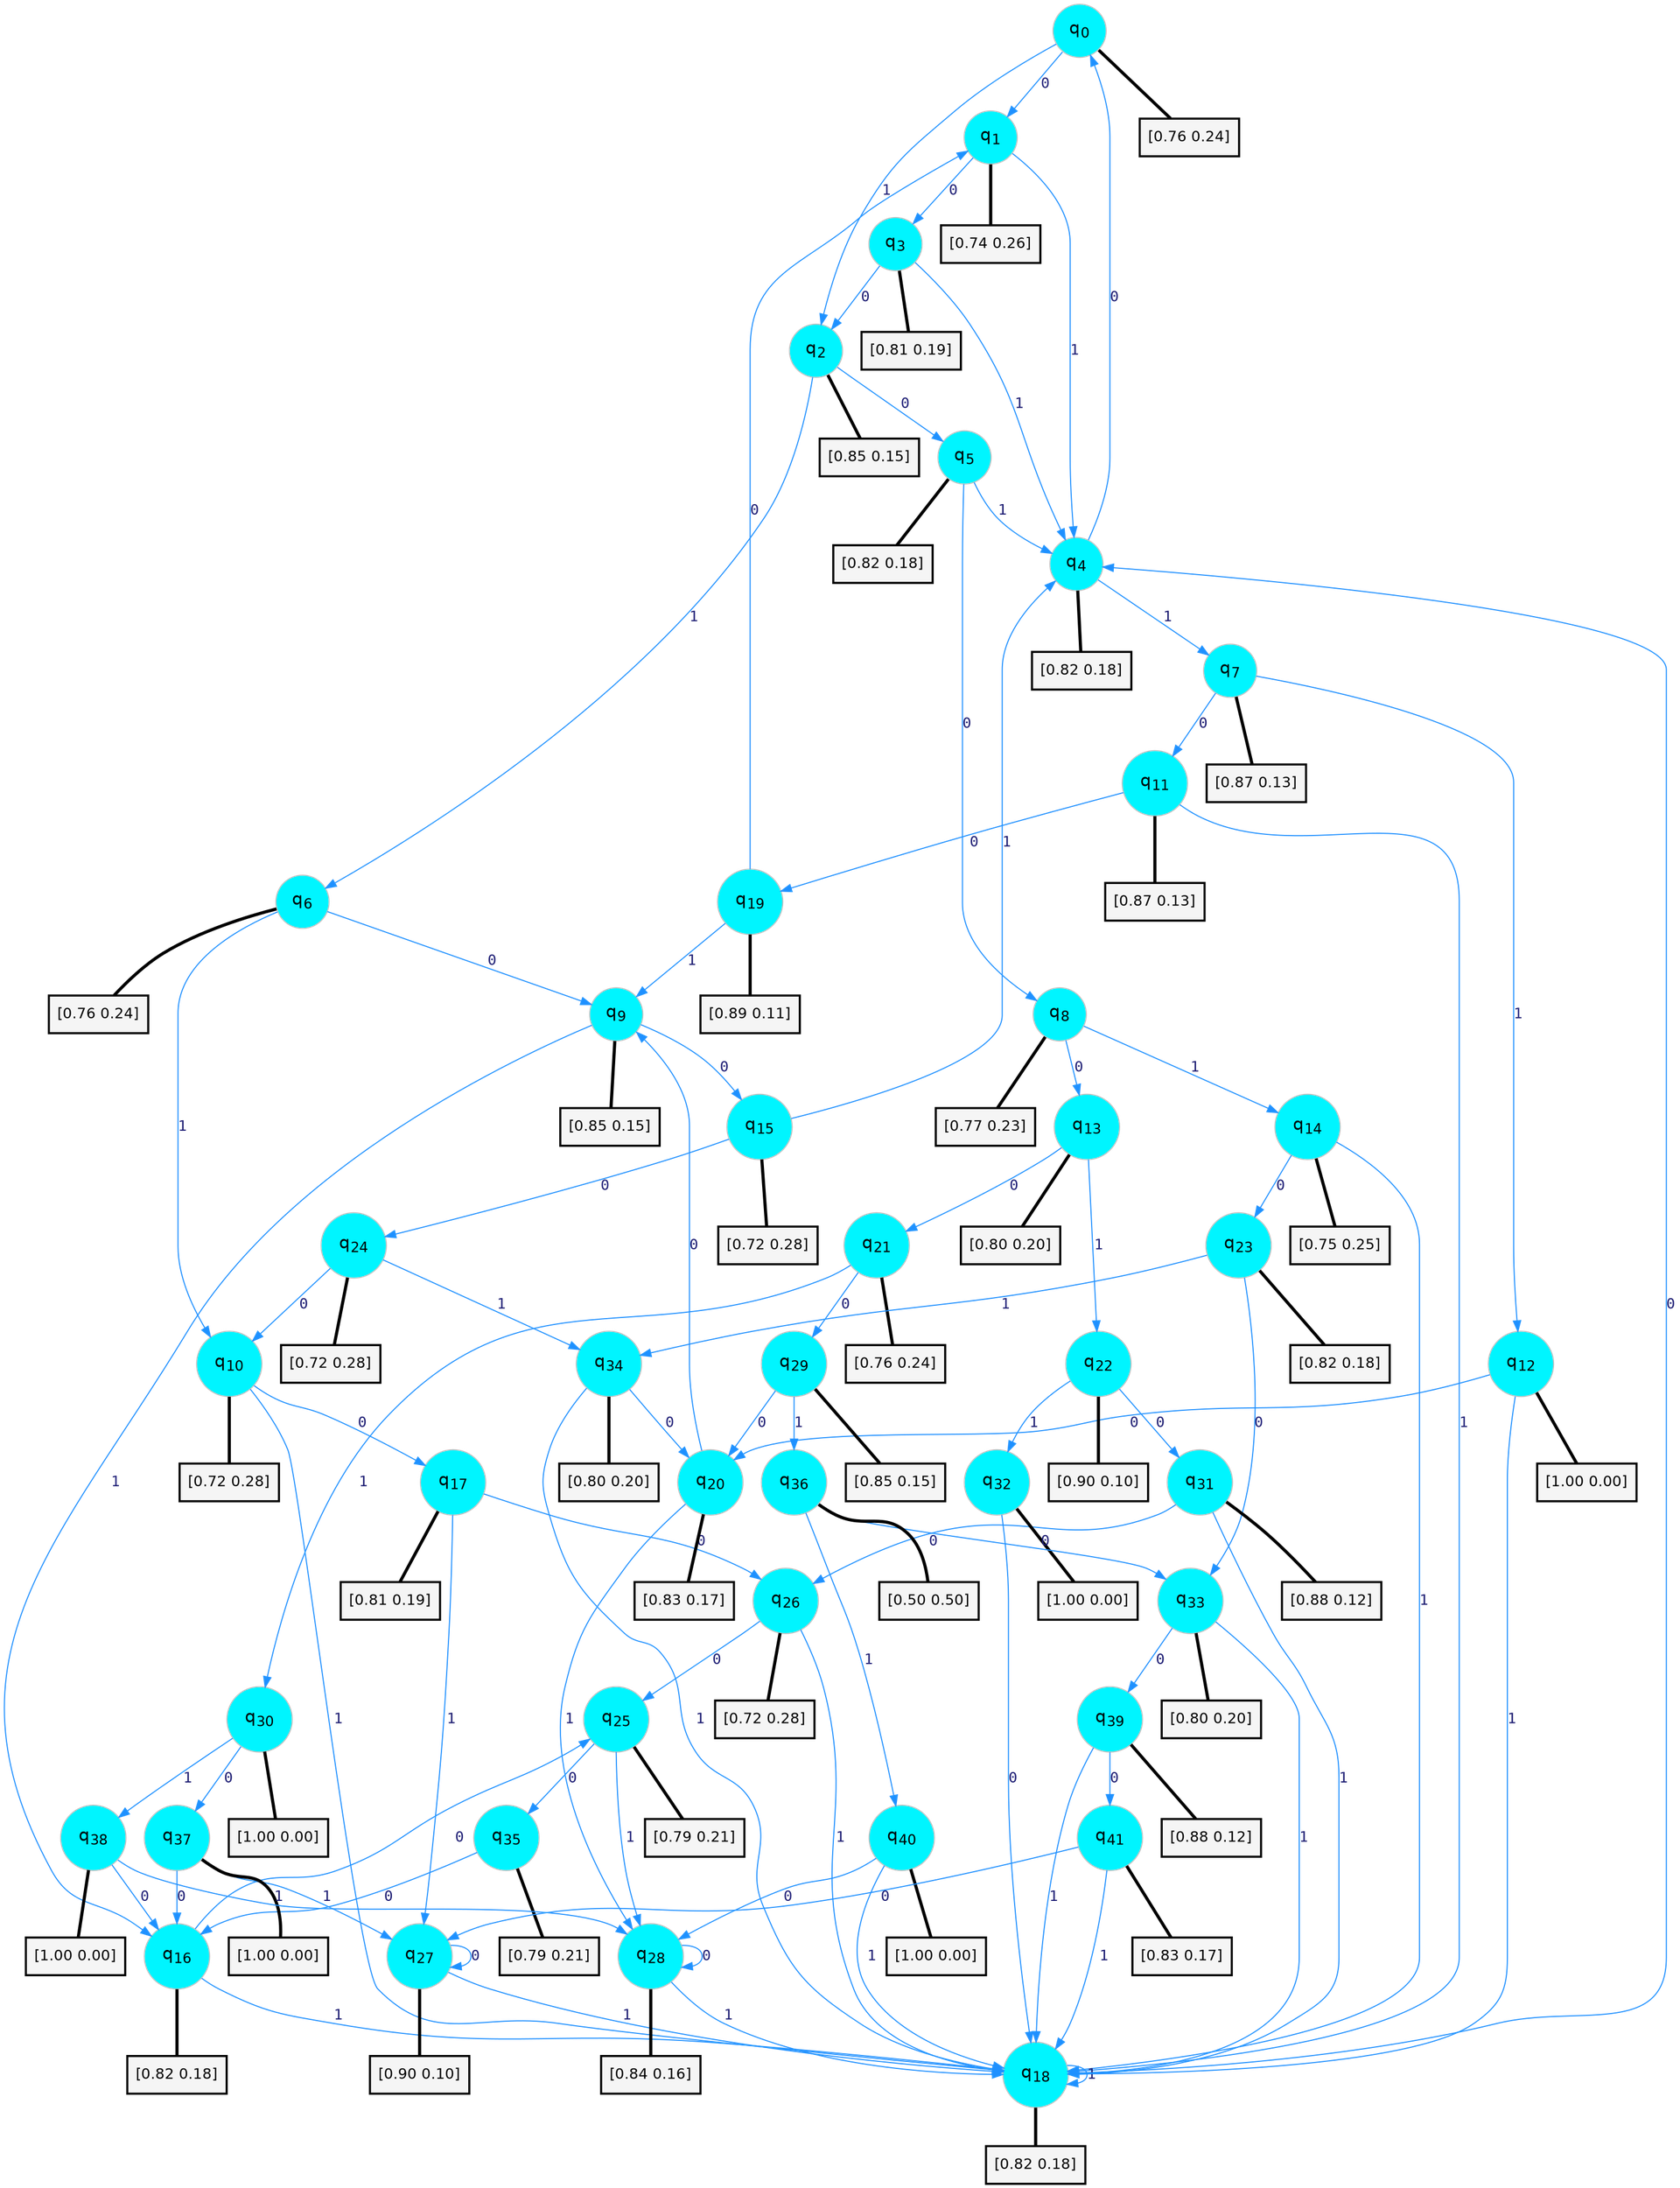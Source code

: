 digraph G {
graph [
bgcolor=transparent, dpi=300, rankdir=TD, size="40,25"];
node [
color=gray, fillcolor=turquoise1, fontcolor=black, fontname=Helvetica, fontsize=16, fontweight=bold, shape=circle, style=filled];
edge [
arrowsize=1, color=dodgerblue1, fontcolor=midnightblue, fontname=courier, fontweight=bold, penwidth=1, style=solid, weight=20];
0[label=<q<SUB>0</SUB>>];
1[label=<q<SUB>1</SUB>>];
2[label=<q<SUB>2</SUB>>];
3[label=<q<SUB>3</SUB>>];
4[label=<q<SUB>4</SUB>>];
5[label=<q<SUB>5</SUB>>];
6[label=<q<SUB>6</SUB>>];
7[label=<q<SUB>7</SUB>>];
8[label=<q<SUB>8</SUB>>];
9[label=<q<SUB>9</SUB>>];
10[label=<q<SUB>10</SUB>>];
11[label=<q<SUB>11</SUB>>];
12[label=<q<SUB>12</SUB>>];
13[label=<q<SUB>13</SUB>>];
14[label=<q<SUB>14</SUB>>];
15[label=<q<SUB>15</SUB>>];
16[label=<q<SUB>16</SUB>>];
17[label=<q<SUB>17</SUB>>];
18[label=<q<SUB>18</SUB>>];
19[label=<q<SUB>19</SUB>>];
20[label=<q<SUB>20</SUB>>];
21[label=<q<SUB>21</SUB>>];
22[label=<q<SUB>22</SUB>>];
23[label=<q<SUB>23</SUB>>];
24[label=<q<SUB>24</SUB>>];
25[label=<q<SUB>25</SUB>>];
26[label=<q<SUB>26</SUB>>];
27[label=<q<SUB>27</SUB>>];
28[label=<q<SUB>28</SUB>>];
29[label=<q<SUB>29</SUB>>];
30[label=<q<SUB>30</SUB>>];
31[label=<q<SUB>31</SUB>>];
32[label=<q<SUB>32</SUB>>];
33[label=<q<SUB>33</SUB>>];
34[label=<q<SUB>34</SUB>>];
35[label=<q<SUB>35</SUB>>];
36[label=<q<SUB>36</SUB>>];
37[label=<q<SUB>37</SUB>>];
38[label=<q<SUB>38</SUB>>];
39[label=<q<SUB>39</SUB>>];
40[label=<q<SUB>40</SUB>>];
41[label=<q<SUB>41</SUB>>];
42[label="[0.76 0.24]", shape=box,fontcolor=black, fontname=Helvetica, fontsize=14, penwidth=2, fillcolor=whitesmoke,color=black];
43[label="[0.74 0.26]", shape=box,fontcolor=black, fontname=Helvetica, fontsize=14, penwidth=2, fillcolor=whitesmoke,color=black];
44[label="[0.85 0.15]", shape=box,fontcolor=black, fontname=Helvetica, fontsize=14, penwidth=2, fillcolor=whitesmoke,color=black];
45[label="[0.81 0.19]", shape=box,fontcolor=black, fontname=Helvetica, fontsize=14, penwidth=2, fillcolor=whitesmoke,color=black];
46[label="[0.82 0.18]", shape=box,fontcolor=black, fontname=Helvetica, fontsize=14, penwidth=2, fillcolor=whitesmoke,color=black];
47[label="[0.82 0.18]", shape=box,fontcolor=black, fontname=Helvetica, fontsize=14, penwidth=2, fillcolor=whitesmoke,color=black];
48[label="[0.76 0.24]", shape=box,fontcolor=black, fontname=Helvetica, fontsize=14, penwidth=2, fillcolor=whitesmoke,color=black];
49[label="[0.87 0.13]", shape=box,fontcolor=black, fontname=Helvetica, fontsize=14, penwidth=2, fillcolor=whitesmoke,color=black];
50[label="[0.77 0.23]", shape=box,fontcolor=black, fontname=Helvetica, fontsize=14, penwidth=2, fillcolor=whitesmoke,color=black];
51[label="[0.85 0.15]", shape=box,fontcolor=black, fontname=Helvetica, fontsize=14, penwidth=2, fillcolor=whitesmoke,color=black];
52[label="[0.72 0.28]", shape=box,fontcolor=black, fontname=Helvetica, fontsize=14, penwidth=2, fillcolor=whitesmoke,color=black];
53[label="[0.87 0.13]", shape=box,fontcolor=black, fontname=Helvetica, fontsize=14, penwidth=2, fillcolor=whitesmoke,color=black];
54[label="[1.00 0.00]", shape=box,fontcolor=black, fontname=Helvetica, fontsize=14, penwidth=2, fillcolor=whitesmoke,color=black];
55[label="[0.80 0.20]", shape=box,fontcolor=black, fontname=Helvetica, fontsize=14, penwidth=2, fillcolor=whitesmoke,color=black];
56[label="[0.75 0.25]", shape=box,fontcolor=black, fontname=Helvetica, fontsize=14, penwidth=2, fillcolor=whitesmoke,color=black];
57[label="[0.72 0.28]", shape=box,fontcolor=black, fontname=Helvetica, fontsize=14, penwidth=2, fillcolor=whitesmoke,color=black];
58[label="[0.82 0.18]", shape=box,fontcolor=black, fontname=Helvetica, fontsize=14, penwidth=2, fillcolor=whitesmoke,color=black];
59[label="[0.81 0.19]", shape=box,fontcolor=black, fontname=Helvetica, fontsize=14, penwidth=2, fillcolor=whitesmoke,color=black];
60[label="[0.82 0.18]", shape=box,fontcolor=black, fontname=Helvetica, fontsize=14, penwidth=2, fillcolor=whitesmoke,color=black];
61[label="[0.89 0.11]", shape=box,fontcolor=black, fontname=Helvetica, fontsize=14, penwidth=2, fillcolor=whitesmoke,color=black];
62[label="[0.83 0.17]", shape=box,fontcolor=black, fontname=Helvetica, fontsize=14, penwidth=2, fillcolor=whitesmoke,color=black];
63[label="[0.76 0.24]", shape=box,fontcolor=black, fontname=Helvetica, fontsize=14, penwidth=2, fillcolor=whitesmoke,color=black];
64[label="[0.90 0.10]", shape=box,fontcolor=black, fontname=Helvetica, fontsize=14, penwidth=2, fillcolor=whitesmoke,color=black];
65[label="[0.82 0.18]", shape=box,fontcolor=black, fontname=Helvetica, fontsize=14, penwidth=2, fillcolor=whitesmoke,color=black];
66[label="[0.72 0.28]", shape=box,fontcolor=black, fontname=Helvetica, fontsize=14, penwidth=2, fillcolor=whitesmoke,color=black];
67[label="[0.79 0.21]", shape=box,fontcolor=black, fontname=Helvetica, fontsize=14, penwidth=2, fillcolor=whitesmoke,color=black];
68[label="[0.72 0.28]", shape=box,fontcolor=black, fontname=Helvetica, fontsize=14, penwidth=2, fillcolor=whitesmoke,color=black];
69[label="[0.90 0.10]", shape=box,fontcolor=black, fontname=Helvetica, fontsize=14, penwidth=2, fillcolor=whitesmoke,color=black];
70[label="[0.84 0.16]", shape=box,fontcolor=black, fontname=Helvetica, fontsize=14, penwidth=2, fillcolor=whitesmoke,color=black];
71[label="[0.85 0.15]", shape=box,fontcolor=black, fontname=Helvetica, fontsize=14, penwidth=2, fillcolor=whitesmoke,color=black];
72[label="[1.00 0.00]", shape=box,fontcolor=black, fontname=Helvetica, fontsize=14, penwidth=2, fillcolor=whitesmoke,color=black];
73[label="[0.88 0.12]", shape=box,fontcolor=black, fontname=Helvetica, fontsize=14, penwidth=2, fillcolor=whitesmoke,color=black];
74[label="[1.00 0.00]", shape=box,fontcolor=black, fontname=Helvetica, fontsize=14, penwidth=2, fillcolor=whitesmoke,color=black];
75[label="[0.80 0.20]", shape=box,fontcolor=black, fontname=Helvetica, fontsize=14, penwidth=2, fillcolor=whitesmoke,color=black];
76[label="[0.80 0.20]", shape=box,fontcolor=black, fontname=Helvetica, fontsize=14, penwidth=2, fillcolor=whitesmoke,color=black];
77[label="[0.79 0.21]", shape=box,fontcolor=black, fontname=Helvetica, fontsize=14, penwidth=2, fillcolor=whitesmoke,color=black];
78[label="[0.50 0.50]", shape=box,fontcolor=black, fontname=Helvetica, fontsize=14, penwidth=2, fillcolor=whitesmoke,color=black];
79[label="[1.00 0.00]", shape=box,fontcolor=black, fontname=Helvetica, fontsize=14, penwidth=2, fillcolor=whitesmoke,color=black];
80[label="[1.00 0.00]", shape=box,fontcolor=black, fontname=Helvetica, fontsize=14, penwidth=2, fillcolor=whitesmoke,color=black];
81[label="[0.88 0.12]", shape=box,fontcolor=black, fontname=Helvetica, fontsize=14, penwidth=2, fillcolor=whitesmoke,color=black];
82[label="[1.00 0.00]", shape=box,fontcolor=black, fontname=Helvetica, fontsize=14, penwidth=2, fillcolor=whitesmoke,color=black];
83[label="[0.83 0.17]", shape=box,fontcolor=black, fontname=Helvetica, fontsize=14, penwidth=2, fillcolor=whitesmoke,color=black];
0->1 [label=0];
0->2 [label=1];
0->42 [arrowhead=none, penwidth=3,color=black];
1->3 [label=0];
1->4 [label=1];
1->43 [arrowhead=none, penwidth=3,color=black];
2->5 [label=0];
2->6 [label=1];
2->44 [arrowhead=none, penwidth=3,color=black];
3->2 [label=0];
3->4 [label=1];
3->45 [arrowhead=none, penwidth=3,color=black];
4->0 [label=0];
4->7 [label=1];
4->46 [arrowhead=none, penwidth=3,color=black];
5->8 [label=0];
5->4 [label=1];
5->47 [arrowhead=none, penwidth=3,color=black];
6->9 [label=0];
6->10 [label=1];
6->48 [arrowhead=none, penwidth=3,color=black];
7->11 [label=0];
7->12 [label=1];
7->49 [arrowhead=none, penwidth=3,color=black];
8->13 [label=0];
8->14 [label=1];
8->50 [arrowhead=none, penwidth=3,color=black];
9->15 [label=0];
9->16 [label=1];
9->51 [arrowhead=none, penwidth=3,color=black];
10->17 [label=0];
10->18 [label=1];
10->52 [arrowhead=none, penwidth=3,color=black];
11->19 [label=0];
11->18 [label=1];
11->53 [arrowhead=none, penwidth=3,color=black];
12->20 [label=0];
12->18 [label=1];
12->54 [arrowhead=none, penwidth=3,color=black];
13->21 [label=0];
13->22 [label=1];
13->55 [arrowhead=none, penwidth=3,color=black];
14->23 [label=0];
14->18 [label=1];
14->56 [arrowhead=none, penwidth=3,color=black];
15->24 [label=0];
15->4 [label=1];
15->57 [arrowhead=none, penwidth=3,color=black];
16->25 [label=0];
16->18 [label=1];
16->58 [arrowhead=none, penwidth=3,color=black];
17->26 [label=0];
17->27 [label=1];
17->59 [arrowhead=none, penwidth=3,color=black];
18->4 [label=0];
18->18 [label=1];
18->60 [arrowhead=none, penwidth=3,color=black];
19->1 [label=0];
19->9 [label=1];
19->61 [arrowhead=none, penwidth=3,color=black];
20->9 [label=0];
20->28 [label=1];
20->62 [arrowhead=none, penwidth=3,color=black];
21->29 [label=0];
21->30 [label=1];
21->63 [arrowhead=none, penwidth=3,color=black];
22->31 [label=0];
22->32 [label=1];
22->64 [arrowhead=none, penwidth=3,color=black];
23->33 [label=0];
23->34 [label=1];
23->65 [arrowhead=none, penwidth=3,color=black];
24->10 [label=0];
24->34 [label=1];
24->66 [arrowhead=none, penwidth=3,color=black];
25->35 [label=0];
25->28 [label=1];
25->67 [arrowhead=none, penwidth=3,color=black];
26->25 [label=0];
26->18 [label=1];
26->68 [arrowhead=none, penwidth=3,color=black];
27->27 [label=0];
27->18 [label=1];
27->69 [arrowhead=none, penwidth=3,color=black];
28->28 [label=0];
28->18 [label=1];
28->70 [arrowhead=none, penwidth=3,color=black];
29->20 [label=0];
29->36 [label=1];
29->71 [arrowhead=none, penwidth=3,color=black];
30->37 [label=0];
30->38 [label=1];
30->72 [arrowhead=none, penwidth=3,color=black];
31->26 [label=0];
31->18 [label=1];
31->73 [arrowhead=none, penwidth=3,color=black];
32->18 [label=0];
32->74 [arrowhead=none, penwidth=3,color=black];
33->39 [label=0];
33->18 [label=1];
33->75 [arrowhead=none, penwidth=3,color=black];
34->20 [label=0];
34->18 [label=1];
34->76 [arrowhead=none, penwidth=3,color=black];
35->16 [label=0];
35->77 [arrowhead=none, penwidth=3,color=black];
36->33 [label=0];
36->40 [label=1];
36->78 [arrowhead=none, penwidth=3,color=black];
37->16 [label=0];
37->27 [label=1];
37->79 [arrowhead=none, penwidth=3,color=black];
38->16 [label=0];
38->28 [label=1];
38->80 [arrowhead=none, penwidth=3,color=black];
39->41 [label=0];
39->18 [label=1];
39->81 [arrowhead=none, penwidth=3,color=black];
40->28 [label=0];
40->18 [label=1];
40->82 [arrowhead=none, penwidth=3,color=black];
41->27 [label=0];
41->18 [label=1];
41->83 [arrowhead=none, penwidth=3,color=black];
}
